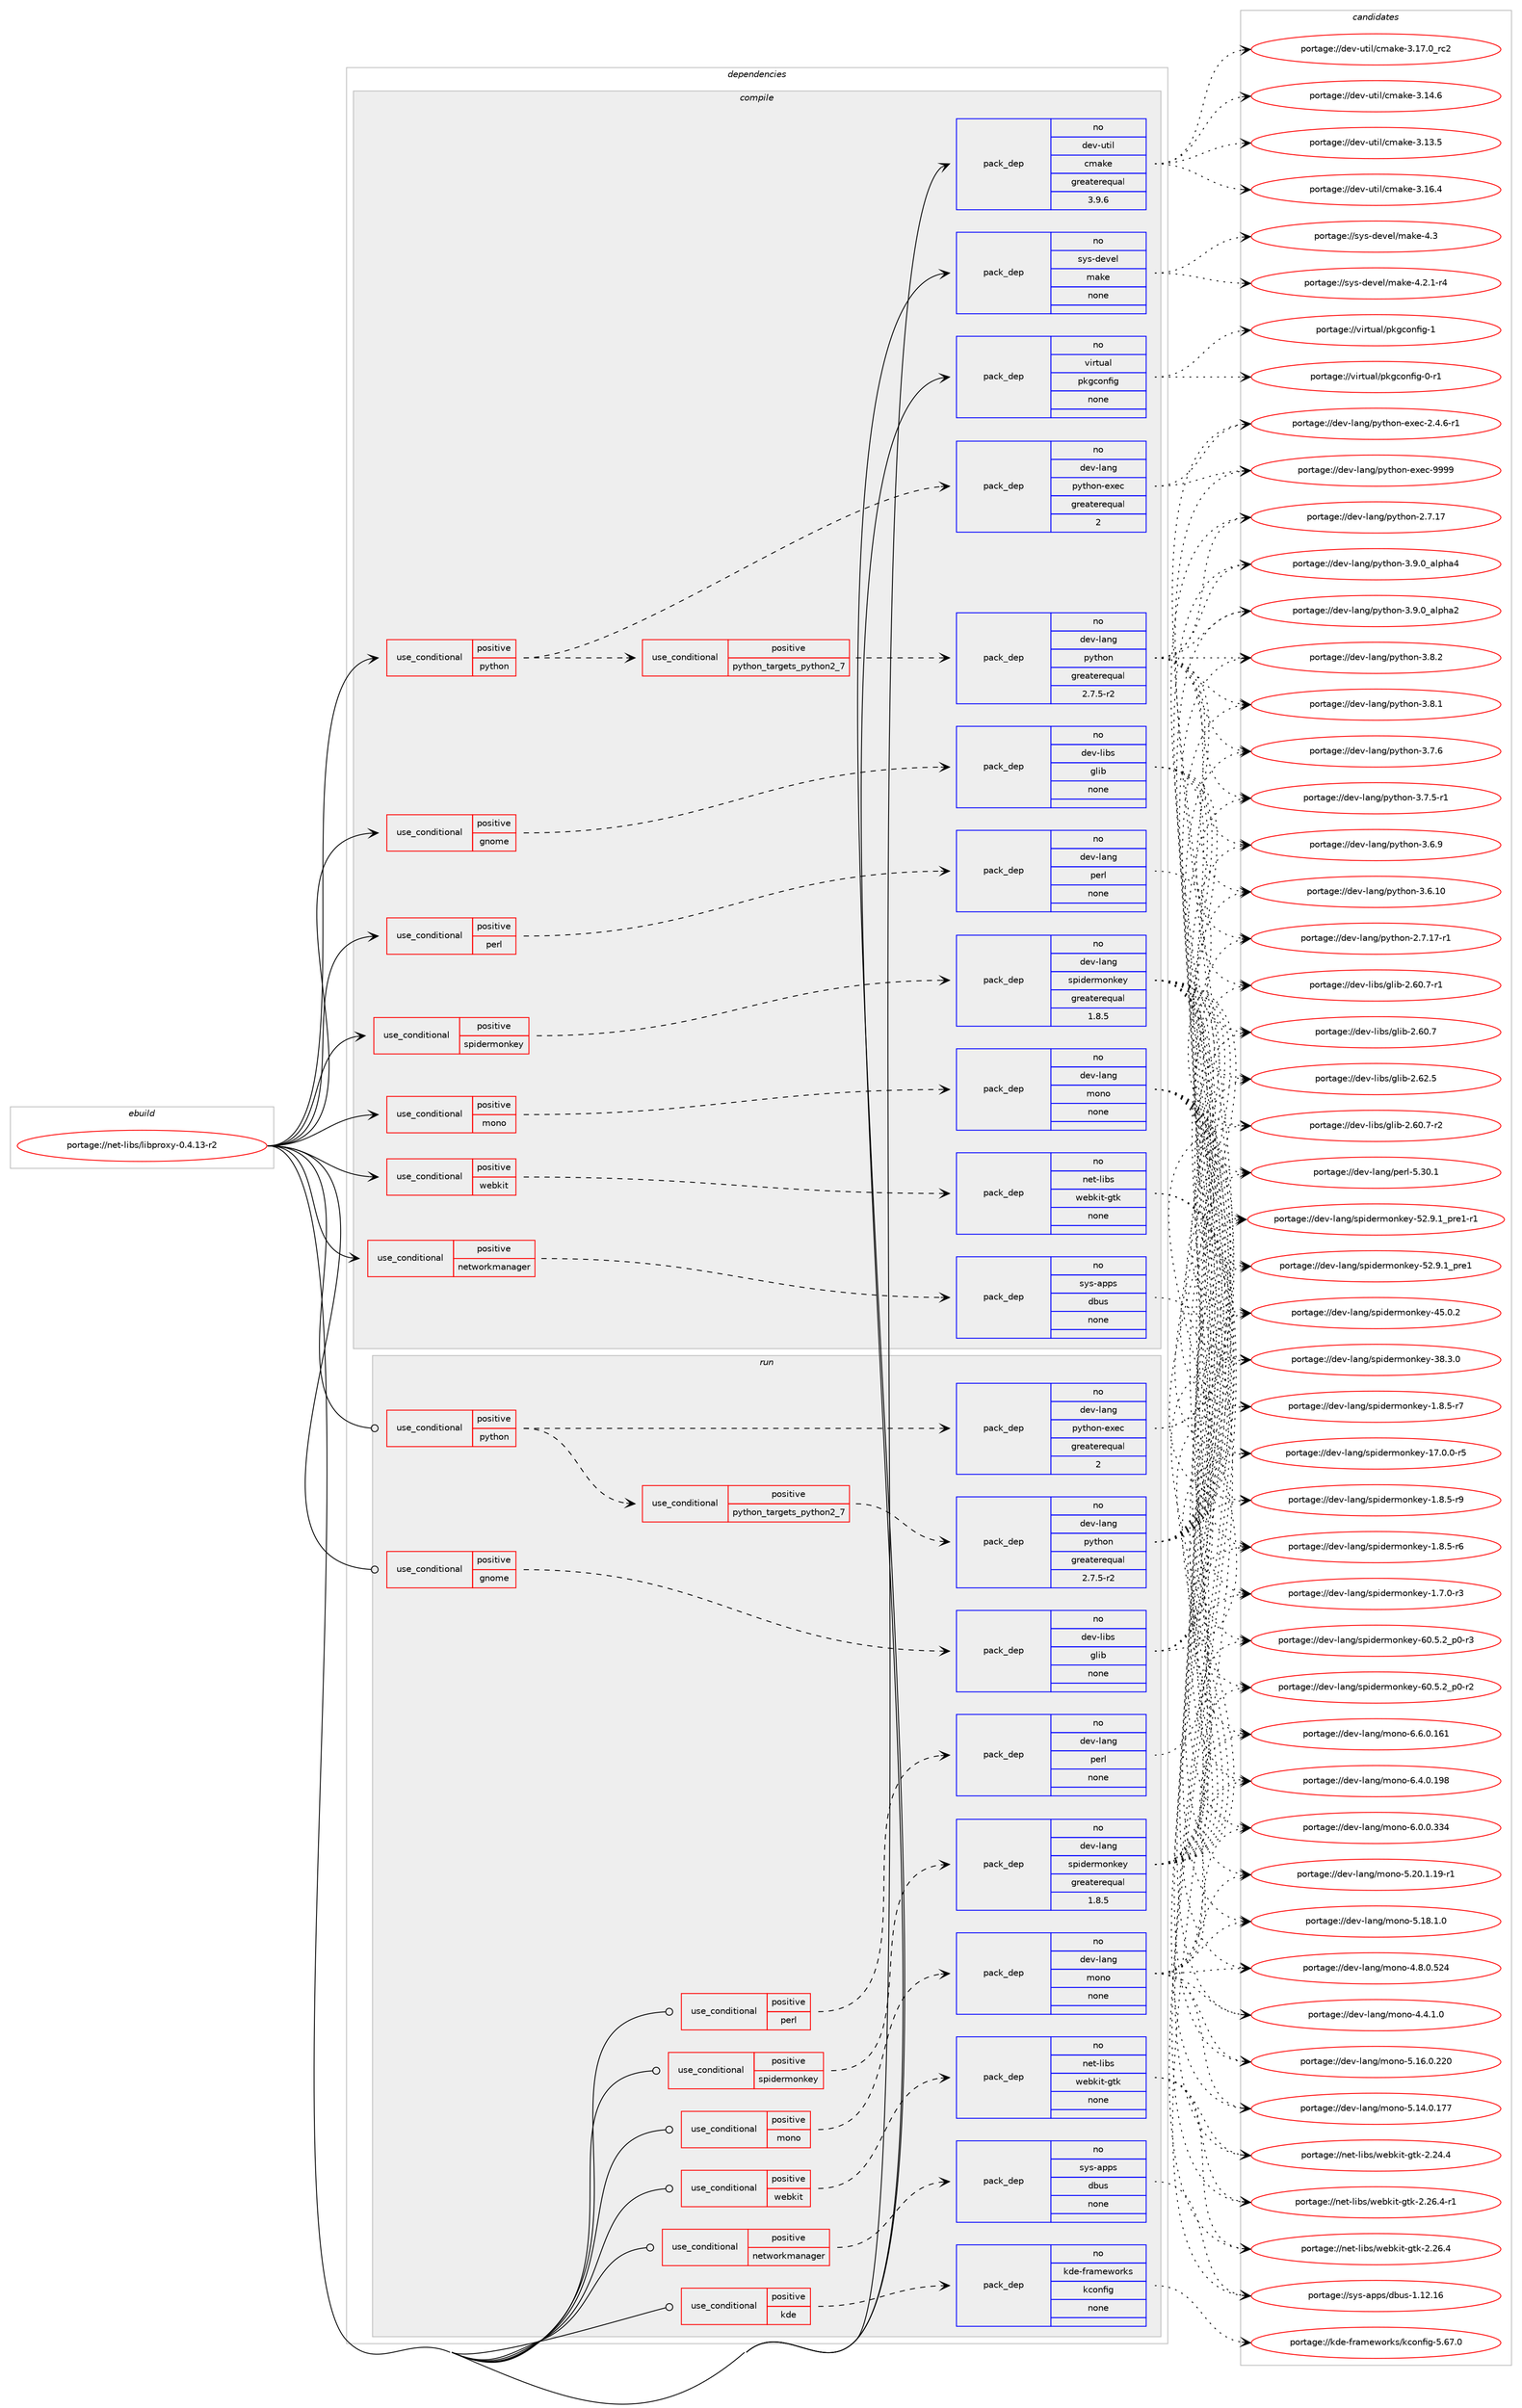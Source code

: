 digraph prolog {

# *************
# Graph options
# *************

newrank=true;
concentrate=true;
compound=true;
graph [rankdir=LR,fontname=Helvetica,fontsize=10,ranksep=1.5];#, ranksep=2.5, nodesep=0.2];
edge  [arrowhead=vee];
node  [fontname=Helvetica,fontsize=10];

# **********
# The ebuild
# **********

subgraph cluster_leftcol {
color=gray;
rank=same;
label=<<i>ebuild</i>>;
id [label="portage://net-libs/libproxy-0.4.13-r2", color=red, width=4, href="../net-libs/libproxy-0.4.13-r2.svg"];
}

# ****************
# The dependencies
# ****************

subgraph cluster_midcol {
color=gray;
label=<<i>dependencies</i>>;
subgraph cluster_compile {
fillcolor="#eeeeee";
style=filled;
label=<<i>compile</i>>;
subgraph cond16844 {
dependency79928 [label=<<TABLE BORDER="0" CELLBORDER="1" CELLSPACING="0" CELLPADDING="4"><TR><TD ROWSPAN="3" CELLPADDING="10">use_conditional</TD></TR><TR><TD>positive</TD></TR><TR><TD>gnome</TD></TR></TABLE>>, shape=none, color=red];
subgraph pack61565 {
dependency79929 [label=<<TABLE BORDER="0" CELLBORDER="1" CELLSPACING="0" CELLPADDING="4" WIDTH="220"><TR><TD ROWSPAN="6" CELLPADDING="30">pack_dep</TD></TR><TR><TD WIDTH="110">no</TD></TR><TR><TD>dev-libs</TD></TR><TR><TD>glib</TD></TR><TR><TD>none</TD></TR><TR><TD></TD></TR></TABLE>>, shape=none, color=blue];
}
dependency79928:e -> dependency79929:w [weight=20,style="dashed",arrowhead="vee"];
}
id:e -> dependency79928:w [weight=20,style="solid",arrowhead="vee"];
subgraph cond16845 {
dependency79930 [label=<<TABLE BORDER="0" CELLBORDER="1" CELLSPACING="0" CELLPADDING="4"><TR><TD ROWSPAN="3" CELLPADDING="10">use_conditional</TD></TR><TR><TD>positive</TD></TR><TR><TD>mono</TD></TR></TABLE>>, shape=none, color=red];
subgraph pack61566 {
dependency79931 [label=<<TABLE BORDER="0" CELLBORDER="1" CELLSPACING="0" CELLPADDING="4" WIDTH="220"><TR><TD ROWSPAN="6" CELLPADDING="30">pack_dep</TD></TR><TR><TD WIDTH="110">no</TD></TR><TR><TD>dev-lang</TD></TR><TR><TD>mono</TD></TR><TR><TD>none</TD></TR><TR><TD></TD></TR></TABLE>>, shape=none, color=blue];
}
dependency79930:e -> dependency79931:w [weight=20,style="dashed",arrowhead="vee"];
}
id:e -> dependency79930:w [weight=20,style="solid",arrowhead="vee"];
subgraph cond16846 {
dependency79932 [label=<<TABLE BORDER="0" CELLBORDER="1" CELLSPACING="0" CELLPADDING="4"><TR><TD ROWSPAN="3" CELLPADDING="10">use_conditional</TD></TR><TR><TD>positive</TD></TR><TR><TD>networkmanager</TD></TR></TABLE>>, shape=none, color=red];
subgraph pack61567 {
dependency79933 [label=<<TABLE BORDER="0" CELLBORDER="1" CELLSPACING="0" CELLPADDING="4" WIDTH="220"><TR><TD ROWSPAN="6" CELLPADDING="30">pack_dep</TD></TR><TR><TD WIDTH="110">no</TD></TR><TR><TD>sys-apps</TD></TR><TR><TD>dbus</TD></TR><TR><TD>none</TD></TR><TR><TD></TD></TR></TABLE>>, shape=none, color=blue];
}
dependency79932:e -> dependency79933:w [weight=20,style="dashed",arrowhead="vee"];
}
id:e -> dependency79932:w [weight=20,style="solid",arrowhead="vee"];
subgraph cond16847 {
dependency79934 [label=<<TABLE BORDER="0" CELLBORDER="1" CELLSPACING="0" CELLPADDING="4"><TR><TD ROWSPAN="3" CELLPADDING="10">use_conditional</TD></TR><TR><TD>positive</TD></TR><TR><TD>perl</TD></TR></TABLE>>, shape=none, color=red];
subgraph pack61568 {
dependency79935 [label=<<TABLE BORDER="0" CELLBORDER="1" CELLSPACING="0" CELLPADDING="4" WIDTH="220"><TR><TD ROWSPAN="6" CELLPADDING="30">pack_dep</TD></TR><TR><TD WIDTH="110">no</TD></TR><TR><TD>dev-lang</TD></TR><TR><TD>perl</TD></TR><TR><TD>none</TD></TR><TR><TD></TD></TR></TABLE>>, shape=none, color=blue];
}
dependency79934:e -> dependency79935:w [weight=20,style="dashed",arrowhead="vee"];
}
id:e -> dependency79934:w [weight=20,style="solid",arrowhead="vee"];
subgraph cond16848 {
dependency79936 [label=<<TABLE BORDER="0" CELLBORDER="1" CELLSPACING="0" CELLPADDING="4"><TR><TD ROWSPAN="3" CELLPADDING="10">use_conditional</TD></TR><TR><TD>positive</TD></TR><TR><TD>python</TD></TR></TABLE>>, shape=none, color=red];
subgraph cond16849 {
dependency79937 [label=<<TABLE BORDER="0" CELLBORDER="1" CELLSPACING="0" CELLPADDING="4"><TR><TD ROWSPAN="3" CELLPADDING="10">use_conditional</TD></TR><TR><TD>positive</TD></TR><TR><TD>python_targets_python2_7</TD></TR></TABLE>>, shape=none, color=red];
subgraph pack61569 {
dependency79938 [label=<<TABLE BORDER="0" CELLBORDER="1" CELLSPACING="0" CELLPADDING="4" WIDTH="220"><TR><TD ROWSPAN="6" CELLPADDING="30">pack_dep</TD></TR><TR><TD WIDTH="110">no</TD></TR><TR><TD>dev-lang</TD></TR><TR><TD>python</TD></TR><TR><TD>greaterequal</TD></TR><TR><TD>2.7.5-r2</TD></TR></TABLE>>, shape=none, color=blue];
}
dependency79937:e -> dependency79938:w [weight=20,style="dashed",arrowhead="vee"];
}
dependency79936:e -> dependency79937:w [weight=20,style="dashed",arrowhead="vee"];
subgraph pack61570 {
dependency79939 [label=<<TABLE BORDER="0" CELLBORDER="1" CELLSPACING="0" CELLPADDING="4" WIDTH="220"><TR><TD ROWSPAN="6" CELLPADDING="30">pack_dep</TD></TR><TR><TD WIDTH="110">no</TD></TR><TR><TD>dev-lang</TD></TR><TR><TD>python-exec</TD></TR><TR><TD>greaterequal</TD></TR><TR><TD>2</TD></TR></TABLE>>, shape=none, color=blue];
}
dependency79936:e -> dependency79939:w [weight=20,style="dashed",arrowhead="vee"];
}
id:e -> dependency79936:w [weight=20,style="solid",arrowhead="vee"];
subgraph cond16850 {
dependency79940 [label=<<TABLE BORDER="0" CELLBORDER="1" CELLSPACING="0" CELLPADDING="4"><TR><TD ROWSPAN="3" CELLPADDING="10">use_conditional</TD></TR><TR><TD>positive</TD></TR><TR><TD>spidermonkey</TD></TR></TABLE>>, shape=none, color=red];
subgraph pack61571 {
dependency79941 [label=<<TABLE BORDER="0" CELLBORDER="1" CELLSPACING="0" CELLPADDING="4" WIDTH="220"><TR><TD ROWSPAN="6" CELLPADDING="30">pack_dep</TD></TR><TR><TD WIDTH="110">no</TD></TR><TR><TD>dev-lang</TD></TR><TR><TD>spidermonkey</TD></TR><TR><TD>greaterequal</TD></TR><TR><TD>1.8.5</TD></TR></TABLE>>, shape=none, color=blue];
}
dependency79940:e -> dependency79941:w [weight=20,style="dashed",arrowhead="vee"];
}
id:e -> dependency79940:w [weight=20,style="solid",arrowhead="vee"];
subgraph cond16851 {
dependency79942 [label=<<TABLE BORDER="0" CELLBORDER="1" CELLSPACING="0" CELLPADDING="4"><TR><TD ROWSPAN="3" CELLPADDING="10">use_conditional</TD></TR><TR><TD>positive</TD></TR><TR><TD>webkit</TD></TR></TABLE>>, shape=none, color=red];
subgraph pack61572 {
dependency79943 [label=<<TABLE BORDER="0" CELLBORDER="1" CELLSPACING="0" CELLPADDING="4" WIDTH="220"><TR><TD ROWSPAN="6" CELLPADDING="30">pack_dep</TD></TR><TR><TD WIDTH="110">no</TD></TR><TR><TD>net-libs</TD></TR><TR><TD>webkit-gtk</TD></TR><TR><TD>none</TD></TR><TR><TD></TD></TR></TABLE>>, shape=none, color=blue];
}
dependency79942:e -> dependency79943:w [weight=20,style="dashed",arrowhead="vee"];
}
id:e -> dependency79942:w [weight=20,style="solid",arrowhead="vee"];
subgraph pack61573 {
dependency79944 [label=<<TABLE BORDER="0" CELLBORDER="1" CELLSPACING="0" CELLPADDING="4" WIDTH="220"><TR><TD ROWSPAN="6" CELLPADDING="30">pack_dep</TD></TR><TR><TD WIDTH="110">no</TD></TR><TR><TD>dev-util</TD></TR><TR><TD>cmake</TD></TR><TR><TD>greaterequal</TD></TR><TR><TD>3.9.6</TD></TR></TABLE>>, shape=none, color=blue];
}
id:e -> dependency79944:w [weight=20,style="solid",arrowhead="vee"];
subgraph pack61574 {
dependency79945 [label=<<TABLE BORDER="0" CELLBORDER="1" CELLSPACING="0" CELLPADDING="4" WIDTH="220"><TR><TD ROWSPAN="6" CELLPADDING="30">pack_dep</TD></TR><TR><TD WIDTH="110">no</TD></TR><TR><TD>sys-devel</TD></TR><TR><TD>make</TD></TR><TR><TD>none</TD></TR><TR><TD></TD></TR></TABLE>>, shape=none, color=blue];
}
id:e -> dependency79945:w [weight=20,style="solid",arrowhead="vee"];
subgraph pack61575 {
dependency79946 [label=<<TABLE BORDER="0" CELLBORDER="1" CELLSPACING="0" CELLPADDING="4" WIDTH="220"><TR><TD ROWSPAN="6" CELLPADDING="30">pack_dep</TD></TR><TR><TD WIDTH="110">no</TD></TR><TR><TD>virtual</TD></TR><TR><TD>pkgconfig</TD></TR><TR><TD>none</TD></TR><TR><TD></TD></TR></TABLE>>, shape=none, color=blue];
}
id:e -> dependency79946:w [weight=20,style="solid",arrowhead="vee"];
}
subgraph cluster_compileandrun {
fillcolor="#eeeeee";
style=filled;
label=<<i>compile and run</i>>;
}
subgraph cluster_run {
fillcolor="#eeeeee";
style=filled;
label=<<i>run</i>>;
subgraph cond16852 {
dependency79947 [label=<<TABLE BORDER="0" CELLBORDER="1" CELLSPACING="0" CELLPADDING="4"><TR><TD ROWSPAN="3" CELLPADDING="10">use_conditional</TD></TR><TR><TD>positive</TD></TR><TR><TD>gnome</TD></TR></TABLE>>, shape=none, color=red];
subgraph pack61576 {
dependency79948 [label=<<TABLE BORDER="0" CELLBORDER="1" CELLSPACING="0" CELLPADDING="4" WIDTH="220"><TR><TD ROWSPAN="6" CELLPADDING="30">pack_dep</TD></TR><TR><TD WIDTH="110">no</TD></TR><TR><TD>dev-libs</TD></TR><TR><TD>glib</TD></TR><TR><TD>none</TD></TR><TR><TD></TD></TR></TABLE>>, shape=none, color=blue];
}
dependency79947:e -> dependency79948:w [weight=20,style="dashed",arrowhead="vee"];
}
id:e -> dependency79947:w [weight=20,style="solid",arrowhead="odot"];
subgraph cond16853 {
dependency79949 [label=<<TABLE BORDER="0" CELLBORDER="1" CELLSPACING="0" CELLPADDING="4"><TR><TD ROWSPAN="3" CELLPADDING="10">use_conditional</TD></TR><TR><TD>positive</TD></TR><TR><TD>kde</TD></TR></TABLE>>, shape=none, color=red];
subgraph pack61577 {
dependency79950 [label=<<TABLE BORDER="0" CELLBORDER="1" CELLSPACING="0" CELLPADDING="4" WIDTH="220"><TR><TD ROWSPAN="6" CELLPADDING="30">pack_dep</TD></TR><TR><TD WIDTH="110">no</TD></TR><TR><TD>kde-frameworks</TD></TR><TR><TD>kconfig</TD></TR><TR><TD>none</TD></TR><TR><TD></TD></TR></TABLE>>, shape=none, color=blue];
}
dependency79949:e -> dependency79950:w [weight=20,style="dashed",arrowhead="vee"];
}
id:e -> dependency79949:w [weight=20,style="solid",arrowhead="odot"];
subgraph cond16854 {
dependency79951 [label=<<TABLE BORDER="0" CELLBORDER="1" CELLSPACING="0" CELLPADDING="4"><TR><TD ROWSPAN="3" CELLPADDING="10">use_conditional</TD></TR><TR><TD>positive</TD></TR><TR><TD>mono</TD></TR></TABLE>>, shape=none, color=red];
subgraph pack61578 {
dependency79952 [label=<<TABLE BORDER="0" CELLBORDER="1" CELLSPACING="0" CELLPADDING="4" WIDTH="220"><TR><TD ROWSPAN="6" CELLPADDING="30">pack_dep</TD></TR><TR><TD WIDTH="110">no</TD></TR><TR><TD>dev-lang</TD></TR><TR><TD>mono</TD></TR><TR><TD>none</TD></TR><TR><TD></TD></TR></TABLE>>, shape=none, color=blue];
}
dependency79951:e -> dependency79952:w [weight=20,style="dashed",arrowhead="vee"];
}
id:e -> dependency79951:w [weight=20,style="solid",arrowhead="odot"];
subgraph cond16855 {
dependency79953 [label=<<TABLE BORDER="0" CELLBORDER="1" CELLSPACING="0" CELLPADDING="4"><TR><TD ROWSPAN="3" CELLPADDING="10">use_conditional</TD></TR><TR><TD>positive</TD></TR><TR><TD>networkmanager</TD></TR></TABLE>>, shape=none, color=red];
subgraph pack61579 {
dependency79954 [label=<<TABLE BORDER="0" CELLBORDER="1" CELLSPACING="0" CELLPADDING="4" WIDTH="220"><TR><TD ROWSPAN="6" CELLPADDING="30">pack_dep</TD></TR><TR><TD WIDTH="110">no</TD></TR><TR><TD>sys-apps</TD></TR><TR><TD>dbus</TD></TR><TR><TD>none</TD></TR><TR><TD></TD></TR></TABLE>>, shape=none, color=blue];
}
dependency79953:e -> dependency79954:w [weight=20,style="dashed",arrowhead="vee"];
}
id:e -> dependency79953:w [weight=20,style="solid",arrowhead="odot"];
subgraph cond16856 {
dependency79955 [label=<<TABLE BORDER="0" CELLBORDER="1" CELLSPACING="0" CELLPADDING="4"><TR><TD ROWSPAN="3" CELLPADDING="10">use_conditional</TD></TR><TR><TD>positive</TD></TR><TR><TD>perl</TD></TR></TABLE>>, shape=none, color=red];
subgraph pack61580 {
dependency79956 [label=<<TABLE BORDER="0" CELLBORDER="1" CELLSPACING="0" CELLPADDING="4" WIDTH="220"><TR><TD ROWSPAN="6" CELLPADDING="30">pack_dep</TD></TR><TR><TD WIDTH="110">no</TD></TR><TR><TD>dev-lang</TD></TR><TR><TD>perl</TD></TR><TR><TD>none</TD></TR><TR><TD></TD></TR></TABLE>>, shape=none, color=blue];
}
dependency79955:e -> dependency79956:w [weight=20,style="dashed",arrowhead="vee"];
}
id:e -> dependency79955:w [weight=20,style="solid",arrowhead="odot"];
subgraph cond16857 {
dependency79957 [label=<<TABLE BORDER="0" CELLBORDER="1" CELLSPACING="0" CELLPADDING="4"><TR><TD ROWSPAN="3" CELLPADDING="10">use_conditional</TD></TR><TR><TD>positive</TD></TR><TR><TD>python</TD></TR></TABLE>>, shape=none, color=red];
subgraph cond16858 {
dependency79958 [label=<<TABLE BORDER="0" CELLBORDER="1" CELLSPACING="0" CELLPADDING="4"><TR><TD ROWSPAN="3" CELLPADDING="10">use_conditional</TD></TR><TR><TD>positive</TD></TR><TR><TD>python_targets_python2_7</TD></TR></TABLE>>, shape=none, color=red];
subgraph pack61581 {
dependency79959 [label=<<TABLE BORDER="0" CELLBORDER="1" CELLSPACING="0" CELLPADDING="4" WIDTH="220"><TR><TD ROWSPAN="6" CELLPADDING="30">pack_dep</TD></TR><TR><TD WIDTH="110">no</TD></TR><TR><TD>dev-lang</TD></TR><TR><TD>python</TD></TR><TR><TD>greaterequal</TD></TR><TR><TD>2.7.5-r2</TD></TR></TABLE>>, shape=none, color=blue];
}
dependency79958:e -> dependency79959:w [weight=20,style="dashed",arrowhead="vee"];
}
dependency79957:e -> dependency79958:w [weight=20,style="dashed",arrowhead="vee"];
subgraph pack61582 {
dependency79960 [label=<<TABLE BORDER="0" CELLBORDER="1" CELLSPACING="0" CELLPADDING="4" WIDTH="220"><TR><TD ROWSPAN="6" CELLPADDING="30">pack_dep</TD></TR><TR><TD WIDTH="110">no</TD></TR><TR><TD>dev-lang</TD></TR><TR><TD>python-exec</TD></TR><TR><TD>greaterequal</TD></TR><TR><TD>2</TD></TR></TABLE>>, shape=none, color=blue];
}
dependency79957:e -> dependency79960:w [weight=20,style="dashed",arrowhead="vee"];
}
id:e -> dependency79957:w [weight=20,style="solid",arrowhead="odot"];
subgraph cond16859 {
dependency79961 [label=<<TABLE BORDER="0" CELLBORDER="1" CELLSPACING="0" CELLPADDING="4"><TR><TD ROWSPAN="3" CELLPADDING="10">use_conditional</TD></TR><TR><TD>positive</TD></TR><TR><TD>spidermonkey</TD></TR></TABLE>>, shape=none, color=red];
subgraph pack61583 {
dependency79962 [label=<<TABLE BORDER="0" CELLBORDER="1" CELLSPACING="0" CELLPADDING="4" WIDTH="220"><TR><TD ROWSPAN="6" CELLPADDING="30">pack_dep</TD></TR><TR><TD WIDTH="110">no</TD></TR><TR><TD>dev-lang</TD></TR><TR><TD>spidermonkey</TD></TR><TR><TD>greaterequal</TD></TR><TR><TD>1.8.5</TD></TR></TABLE>>, shape=none, color=blue];
}
dependency79961:e -> dependency79962:w [weight=20,style="dashed",arrowhead="vee"];
}
id:e -> dependency79961:w [weight=20,style="solid",arrowhead="odot"];
subgraph cond16860 {
dependency79963 [label=<<TABLE BORDER="0" CELLBORDER="1" CELLSPACING="0" CELLPADDING="4"><TR><TD ROWSPAN="3" CELLPADDING="10">use_conditional</TD></TR><TR><TD>positive</TD></TR><TR><TD>webkit</TD></TR></TABLE>>, shape=none, color=red];
subgraph pack61584 {
dependency79964 [label=<<TABLE BORDER="0" CELLBORDER="1" CELLSPACING="0" CELLPADDING="4" WIDTH="220"><TR><TD ROWSPAN="6" CELLPADDING="30">pack_dep</TD></TR><TR><TD WIDTH="110">no</TD></TR><TR><TD>net-libs</TD></TR><TR><TD>webkit-gtk</TD></TR><TR><TD>none</TD></TR><TR><TD></TD></TR></TABLE>>, shape=none, color=blue];
}
dependency79963:e -> dependency79964:w [weight=20,style="dashed",arrowhead="vee"];
}
id:e -> dependency79963:w [weight=20,style="solid",arrowhead="odot"];
}
}

# **************
# The candidates
# **************

subgraph cluster_choices {
rank=same;
color=gray;
label=<<i>candidates</i>>;

subgraph choice61565 {
color=black;
nodesep=1;
choice1001011184510810598115471031081059845504654504653 [label="portage://dev-libs/glib-2.62.5", color=red, width=4,href="../dev-libs/glib-2.62.5.svg"];
choice10010111845108105981154710310810598455046544846554511450 [label="portage://dev-libs/glib-2.60.7-r2", color=red, width=4,href="../dev-libs/glib-2.60.7-r2.svg"];
choice10010111845108105981154710310810598455046544846554511449 [label="portage://dev-libs/glib-2.60.7-r1", color=red, width=4,href="../dev-libs/glib-2.60.7-r1.svg"];
choice1001011184510810598115471031081059845504654484655 [label="portage://dev-libs/glib-2.60.7", color=red, width=4,href="../dev-libs/glib-2.60.7.svg"];
dependency79929:e -> choice1001011184510810598115471031081059845504654504653:w [style=dotted,weight="100"];
dependency79929:e -> choice10010111845108105981154710310810598455046544846554511450:w [style=dotted,weight="100"];
dependency79929:e -> choice10010111845108105981154710310810598455046544846554511449:w [style=dotted,weight="100"];
dependency79929:e -> choice1001011184510810598115471031081059845504654484655:w [style=dotted,weight="100"];
}
subgraph choice61566 {
color=black;
nodesep=1;
choice10010111845108971101034710911111011145544654464846495449 [label="portage://dev-lang/mono-6.6.0.161", color=red, width=4,href="../dev-lang/mono-6.6.0.161.svg"];
choice10010111845108971101034710911111011145544652464846495756 [label="portage://dev-lang/mono-6.4.0.198", color=red, width=4,href="../dev-lang/mono-6.4.0.198.svg"];
choice10010111845108971101034710911111011145544648464846515152 [label="portage://dev-lang/mono-6.0.0.334", color=red, width=4,href="../dev-lang/mono-6.0.0.334.svg"];
choice100101118451089711010347109111110111455346504846494649574511449 [label="portage://dev-lang/mono-5.20.1.19-r1", color=red, width=4,href="../dev-lang/mono-5.20.1.19-r1.svg"];
choice100101118451089711010347109111110111455346495646494648 [label="portage://dev-lang/mono-5.18.1.0", color=red, width=4,href="../dev-lang/mono-5.18.1.0.svg"];
choice1001011184510897110103471091111101114553464954464846505048 [label="portage://dev-lang/mono-5.16.0.220", color=red, width=4,href="../dev-lang/mono-5.16.0.220.svg"];
choice1001011184510897110103471091111101114553464952464846495555 [label="portage://dev-lang/mono-5.14.0.177", color=red, width=4,href="../dev-lang/mono-5.14.0.177.svg"];
choice10010111845108971101034710911111011145524656464846535052 [label="portage://dev-lang/mono-4.8.0.524", color=red, width=4,href="../dev-lang/mono-4.8.0.524.svg"];
choice1001011184510897110103471091111101114552465246494648 [label="portage://dev-lang/mono-4.4.1.0", color=red, width=4,href="../dev-lang/mono-4.4.1.0.svg"];
dependency79931:e -> choice10010111845108971101034710911111011145544654464846495449:w [style=dotted,weight="100"];
dependency79931:e -> choice10010111845108971101034710911111011145544652464846495756:w [style=dotted,weight="100"];
dependency79931:e -> choice10010111845108971101034710911111011145544648464846515152:w [style=dotted,weight="100"];
dependency79931:e -> choice100101118451089711010347109111110111455346504846494649574511449:w [style=dotted,weight="100"];
dependency79931:e -> choice100101118451089711010347109111110111455346495646494648:w [style=dotted,weight="100"];
dependency79931:e -> choice1001011184510897110103471091111101114553464954464846505048:w [style=dotted,weight="100"];
dependency79931:e -> choice1001011184510897110103471091111101114553464952464846495555:w [style=dotted,weight="100"];
dependency79931:e -> choice10010111845108971101034710911111011145524656464846535052:w [style=dotted,weight="100"];
dependency79931:e -> choice1001011184510897110103471091111101114552465246494648:w [style=dotted,weight="100"];
}
subgraph choice61567 {
color=black;
nodesep=1;
choice115121115459711211211547100981171154549464950464954 [label="portage://sys-apps/dbus-1.12.16", color=red, width=4,href="../sys-apps/dbus-1.12.16.svg"];
dependency79933:e -> choice115121115459711211211547100981171154549464950464954:w [style=dotted,weight="100"];
}
subgraph choice61568 {
color=black;
nodesep=1;
choice10010111845108971101034711210111410845534651484649 [label="portage://dev-lang/perl-5.30.1", color=red, width=4,href="../dev-lang/perl-5.30.1.svg"];
dependency79935:e -> choice10010111845108971101034711210111410845534651484649:w [style=dotted,weight="100"];
}
subgraph choice61569 {
color=black;
nodesep=1;
choice10010111845108971101034711212111610411111045514657464895971081121049752 [label="portage://dev-lang/python-3.9.0_alpha4", color=red, width=4,href="../dev-lang/python-3.9.0_alpha4.svg"];
choice10010111845108971101034711212111610411111045514657464895971081121049750 [label="portage://dev-lang/python-3.9.0_alpha2", color=red, width=4,href="../dev-lang/python-3.9.0_alpha2.svg"];
choice100101118451089711010347112121116104111110455146564650 [label="portage://dev-lang/python-3.8.2", color=red, width=4,href="../dev-lang/python-3.8.2.svg"];
choice100101118451089711010347112121116104111110455146564649 [label="portage://dev-lang/python-3.8.1", color=red, width=4,href="../dev-lang/python-3.8.1.svg"];
choice100101118451089711010347112121116104111110455146554654 [label="portage://dev-lang/python-3.7.6", color=red, width=4,href="../dev-lang/python-3.7.6.svg"];
choice1001011184510897110103471121211161041111104551465546534511449 [label="portage://dev-lang/python-3.7.5-r1", color=red, width=4,href="../dev-lang/python-3.7.5-r1.svg"];
choice100101118451089711010347112121116104111110455146544657 [label="portage://dev-lang/python-3.6.9", color=red, width=4,href="../dev-lang/python-3.6.9.svg"];
choice10010111845108971101034711212111610411111045514654464948 [label="portage://dev-lang/python-3.6.10", color=red, width=4,href="../dev-lang/python-3.6.10.svg"];
choice100101118451089711010347112121116104111110455046554649554511449 [label="portage://dev-lang/python-2.7.17-r1", color=red, width=4,href="../dev-lang/python-2.7.17-r1.svg"];
choice10010111845108971101034711212111610411111045504655464955 [label="portage://dev-lang/python-2.7.17", color=red, width=4,href="../dev-lang/python-2.7.17.svg"];
dependency79938:e -> choice10010111845108971101034711212111610411111045514657464895971081121049752:w [style=dotted,weight="100"];
dependency79938:e -> choice10010111845108971101034711212111610411111045514657464895971081121049750:w [style=dotted,weight="100"];
dependency79938:e -> choice100101118451089711010347112121116104111110455146564650:w [style=dotted,weight="100"];
dependency79938:e -> choice100101118451089711010347112121116104111110455146564649:w [style=dotted,weight="100"];
dependency79938:e -> choice100101118451089711010347112121116104111110455146554654:w [style=dotted,weight="100"];
dependency79938:e -> choice1001011184510897110103471121211161041111104551465546534511449:w [style=dotted,weight="100"];
dependency79938:e -> choice100101118451089711010347112121116104111110455146544657:w [style=dotted,weight="100"];
dependency79938:e -> choice10010111845108971101034711212111610411111045514654464948:w [style=dotted,weight="100"];
dependency79938:e -> choice100101118451089711010347112121116104111110455046554649554511449:w [style=dotted,weight="100"];
dependency79938:e -> choice10010111845108971101034711212111610411111045504655464955:w [style=dotted,weight="100"];
}
subgraph choice61570 {
color=black;
nodesep=1;
choice10010111845108971101034711212111610411111045101120101994557575757 [label="portage://dev-lang/python-exec-9999", color=red, width=4,href="../dev-lang/python-exec-9999.svg"];
choice10010111845108971101034711212111610411111045101120101994550465246544511449 [label="portage://dev-lang/python-exec-2.4.6-r1", color=red, width=4,href="../dev-lang/python-exec-2.4.6-r1.svg"];
dependency79939:e -> choice10010111845108971101034711212111610411111045101120101994557575757:w [style=dotted,weight="100"];
dependency79939:e -> choice10010111845108971101034711212111610411111045101120101994550465246544511449:w [style=dotted,weight="100"];
}
subgraph choice61571 {
color=black;
nodesep=1;
choice1001011184510897110103471151121051001011141091111101071011214554484653465095112484511451 [label="portage://dev-lang/spidermonkey-60.5.2_p0-r3", color=red, width=4,href="../dev-lang/spidermonkey-60.5.2_p0-r3.svg"];
choice1001011184510897110103471151121051001011141091111101071011214554484653465095112484511450 [label="portage://dev-lang/spidermonkey-60.5.2_p0-r2", color=red, width=4,href="../dev-lang/spidermonkey-60.5.2_p0-r2.svg"];
choice1001011184510897110103471151121051001011141091111101071011214553504657464995112114101494511449 [label="portage://dev-lang/spidermonkey-52.9.1_pre1-r1", color=red, width=4,href="../dev-lang/spidermonkey-52.9.1_pre1-r1.svg"];
choice100101118451089711010347115112105100101114109111110107101121455350465746499511211410149 [label="portage://dev-lang/spidermonkey-52.9.1_pre1", color=red, width=4,href="../dev-lang/spidermonkey-52.9.1_pre1.svg"];
choice10010111845108971101034711511210510010111410911111010710112145525346484650 [label="portage://dev-lang/spidermonkey-45.0.2", color=red, width=4,href="../dev-lang/spidermonkey-45.0.2.svg"];
choice10010111845108971101034711511210510010111410911111010710112145515646514648 [label="portage://dev-lang/spidermonkey-38.3.0", color=red, width=4,href="../dev-lang/spidermonkey-38.3.0.svg"];
choice100101118451089711010347115112105100101114109111110107101121454955464846484511453 [label="portage://dev-lang/spidermonkey-17.0.0-r5", color=red, width=4,href="../dev-lang/spidermonkey-17.0.0-r5.svg"];
choice1001011184510897110103471151121051001011141091111101071011214549465646534511457 [label="portage://dev-lang/spidermonkey-1.8.5-r9", color=red, width=4,href="../dev-lang/spidermonkey-1.8.5-r9.svg"];
choice1001011184510897110103471151121051001011141091111101071011214549465646534511455 [label="portage://dev-lang/spidermonkey-1.8.5-r7", color=red, width=4,href="../dev-lang/spidermonkey-1.8.5-r7.svg"];
choice1001011184510897110103471151121051001011141091111101071011214549465646534511454 [label="portage://dev-lang/spidermonkey-1.8.5-r6", color=red, width=4,href="../dev-lang/spidermonkey-1.8.5-r6.svg"];
choice1001011184510897110103471151121051001011141091111101071011214549465546484511451 [label="portage://dev-lang/spidermonkey-1.7.0-r3", color=red, width=4,href="../dev-lang/spidermonkey-1.7.0-r3.svg"];
dependency79941:e -> choice1001011184510897110103471151121051001011141091111101071011214554484653465095112484511451:w [style=dotted,weight="100"];
dependency79941:e -> choice1001011184510897110103471151121051001011141091111101071011214554484653465095112484511450:w [style=dotted,weight="100"];
dependency79941:e -> choice1001011184510897110103471151121051001011141091111101071011214553504657464995112114101494511449:w [style=dotted,weight="100"];
dependency79941:e -> choice100101118451089711010347115112105100101114109111110107101121455350465746499511211410149:w [style=dotted,weight="100"];
dependency79941:e -> choice10010111845108971101034711511210510010111410911111010710112145525346484650:w [style=dotted,weight="100"];
dependency79941:e -> choice10010111845108971101034711511210510010111410911111010710112145515646514648:w [style=dotted,weight="100"];
dependency79941:e -> choice100101118451089711010347115112105100101114109111110107101121454955464846484511453:w [style=dotted,weight="100"];
dependency79941:e -> choice1001011184510897110103471151121051001011141091111101071011214549465646534511457:w [style=dotted,weight="100"];
dependency79941:e -> choice1001011184510897110103471151121051001011141091111101071011214549465646534511455:w [style=dotted,weight="100"];
dependency79941:e -> choice1001011184510897110103471151121051001011141091111101071011214549465646534511454:w [style=dotted,weight="100"];
dependency79941:e -> choice1001011184510897110103471151121051001011141091111101071011214549465546484511451:w [style=dotted,weight="100"];
}
subgraph choice61572 {
color=black;
nodesep=1;
choice1101011164510810598115471191019810710511645103116107455046505446524511449 [label="portage://net-libs/webkit-gtk-2.26.4-r1", color=red, width=4,href="../net-libs/webkit-gtk-2.26.4-r1.svg"];
choice110101116451081059811547119101981071051164510311610745504650544652 [label="portage://net-libs/webkit-gtk-2.26.4", color=red, width=4,href="../net-libs/webkit-gtk-2.26.4.svg"];
choice110101116451081059811547119101981071051164510311610745504650524652 [label="portage://net-libs/webkit-gtk-2.24.4", color=red, width=4,href="../net-libs/webkit-gtk-2.24.4.svg"];
dependency79943:e -> choice1101011164510810598115471191019810710511645103116107455046505446524511449:w [style=dotted,weight="100"];
dependency79943:e -> choice110101116451081059811547119101981071051164510311610745504650544652:w [style=dotted,weight="100"];
dependency79943:e -> choice110101116451081059811547119101981071051164510311610745504650524652:w [style=dotted,weight="100"];
}
subgraph choice61573 {
color=black;
nodesep=1;
choice1001011184511711610510847991099710710145514649554648951149950 [label="portage://dev-util/cmake-3.17.0_rc2", color=red, width=4,href="../dev-util/cmake-3.17.0_rc2.svg"];
choice1001011184511711610510847991099710710145514649544652 [label="portage://dev-util/cmake-3.16.4", color=red, width=4,href="../dev-util/cmake-3.16.4.svg"];
choice1001011184511711610510847991099710710145514649524654 [label="portage://dev-util/cmake-3.14.6", color=red, width=4,href="../dev-util/cmake-3.14.6.svg"];
choice1001011184511711610510847991099710710145514649514653 [label="portage://dev-util/cmake-3.13.5", color=red, width=4,href="../dev-util/cmake-3.13.5.svg"];
dependency79944:e -> choice1001011184511711610510847991099710710145514649554648951149950:w [style=dotted,weight="100"];
dependency79944:e -> choice1001011184511711610510847991099710710145514649544652:w [style=dotted,weight="100"];
dependency79944:e -> choice1001011184511711610510847991099710710145514649524654:w [style=dotted,weight="100"];
dependency79944:e -> choice1001011184511711610510847991099710710145514649514653:w [style=dotted,weight="100"];
}
subgraph choice61574 {
color=black;
nodesep=1;
choice11512111545100101118101108471099710710145524651 [label="portage://sys-devel/make-4.3", color=red, width=4,href="../sys-devel/make-4.3.svg"];
choice1151211154510010111810110847109971071014552465046494511452 [label="portage://sys-devel/make-4.2.1-r4", color=red, width=4,href="../sys-devel/make-4.2.1-r4.svg"];
dependency79945:e -> choice11512111545100101118101108471099710710145524651:w [style=dotted,weight="100"];
dependency79945:e -> choice1151211154510010111810110847109971071014552465046494511452:w [style=dotted,weight="100"];
}
subgraph choice61575 {
color=black;
nodesep=1;
choice1181051141161179710847112107103991111101021051034549 [label="portage://virtual/pkgconfig-1", color=red, width=4,href="../virtual/pkgconfig-1.svg"];
choice11810511411611797108471121071039911111010210510345484511449 [label="portage://virtual/pkgconfig-0-r1", color=red, width=4,href="../virtual/pkgconfig-0-r1.svg"];
dependency79946:e -> choice1181051141161179710847112107103991111101021051034549:w [style=dotted,weight="100"];
dependency79946:e -> choice11810511411611797108471121071039911111010210510345484511449:w [style=dotted,weight="100"];
}
subgraph choice61576 {
color=black;
nodesep=1;
choice1001011184510810598115471031081059845504654504653 [label="portage://dev-libs/glib-2.62.5", color=red, width=4,href="../dev-libs/glib-2.62.5.svg"];
choice10010111845108105981154710310810598455046544846554511450 [label="portage://dev-libs/glib-2.60.7-r2", color=red, width=4,href="../dev-libs/glib-2.60.7-r2.svg"];
choice10010111845108105981154710310810598455046544846554511449 [label="portage://dev-libs/glib-2.60.7-r1", color=red, width=4,href="../dev-libs/glib-2.60.7-r1.svg"];
choice1001011184510810598115471031081059845504654484655 [label="portage://dev-libs/glib-2.60.7", color=red, width=4,href="../dev-libs/glib-2.60.7.svg"];
dependency79948:e -> choice1001011184510810598115471031081059845504654504653:w [style=dotted,weight="100"];
dependency79948:e -> choice10010111845108105981154710310810598455046544846554511450:w [style=dotted,weight="100"];
dependency79948:e -> choice10010111845108105981154710310810598455046544846554511449:w [style=dotted,weight="100"];
dependency79948:e -> choice1001011184510810598115471031081059845504654484655:w [style=dotted,weight="100"];
}
subgraph choice61577 {
color=black;
nodesep=1;
choice1071001014510211497109101119111114107115471079911111010210510345534654554648 [label="portage://kde-frameworks/kconfig-5.67.0", color=red, width=4,href="../kde-frameworks/kconfig-5.67.0.svg"];
dependency79950:e -> choice1071001014510211497109101119111114107115471079911111010210510345534654554648:w [style=dotted,weight="100"];
}
subgraph choice61578 {
color=black;
nodesep=1;
choice10010111845108971101034710911111011145544654464846495449 [label="portage://dev-lang/mono-6.6.0.161", color=red, width=4,href="../dev-lang/mono-6.6.0.161.svg"];
choice10010111845108971101034710911111011145544652464846495756 [label="portage://dev-lang/mono-6.4.0.198", color=red, width=4,href="../dev-lang/mono-6.4.0.198.svg"];
choice10010111845108971101034710911111011145544648464846515152 [label="portage://dev-lang/mono-6.0.0.334", color=red, width=4,href="../dev-lang/mono-6.0.0.334.svg"];
choice100101118451089711010347109111110111455346504846494649574511449 [label="portage://dev-lang/mono-5.20.1.19-r1", color=red, width=4,href="../dev-lang/mono-5.20.1.19-r1.svg"];
choice100101118451089711010347109111110111455346495646494648 [label="portage://dev-lang/mono-5.18.1.0", color=red, width=4,href="../dev-lang/mono-5.18.1.0.svg"];
choice1001011184510897110103471091111101114553464954464846505048 [label="portage://dev-lang/mono-5.16.0.220", color=red, width=4,href="../dev-lang/mono-5.16.0.220.svg"];
choice1001011184510897110103471091111101114553464952464846495555 [label="portage://dev-lang/mono-5.14.0.177", color=red, width=4,href="../dev-lang/mono-5.14.0.177.svg"];
choice10010111845108971101034710911111011145524656464846535052 [label="portage://dev-lang/mono-4.8.0.524", color=red, width=4,href="../dev-lang/mono-4.8.0.524.svg"];
choice1001011184510897110103471091111101114552465246494648 [label="portage://dev-lang/mono-4.4.1.0", color=red, width=4,href="../dev-lang/mono-4.4.1.0.svg"];
dependency79952:e -> choice10010111845108971101034710911111011145544654464846495449:w [style=dotted,weight="100"];
dependency79952:e -> choice10010111845108971101034710911111011145544652464846495756:w [style=dotted,weight="100"];
dependency79952:e -> choice10010111845108971101034710911111011145544648464846515152:w [style=dotted,weight="100"];
dependency79952:e -> choice100101118451089711010347109111110111455346504846494649574511449:w [style=dotted,weight="100"];
dependency79952:e -> choice100101118451089711010347109111110111455346495646494648:w [style=dotted,weight="100"];
dependency79952:e -> choice1001011184510897110103471091111101114553464954464846505048:w [style=dotted,weight="100"];
dependency79952:e -> choice1001011184510897110103471091111101114553464952464846495555:w [style=dotted,weight="100"];
dependency79952:e -> choice10010111845108971101034710911111011145524656464846535052:w [style=dotted,weight="100"];
dependency79952:e -> choice1001011184510897110103471091111101114552465246494648:w [style=dotted,weight="100"];
}
subgraph choice61579 {
color=black;
nodesep=1;
choice115121115459711211211547100981171154549464950464954 [label="portage://sys-apps/dbus-1.12.16", color=red, width=4,href="../sys-apps/dbus-1.12.16.svg"];
dependency79954:e -> choice115121115459711211211547100981171154549464950464954:w [style=dotted,weight="100"];
}
subgraph choice61580 {
color=black;
nodesep=1;
choice10010111845108971101034711210111410845534651484649 [label="portage://dev-lang/perl-5.30.1", color=red, width=4,href="../dev-lang/perl-5.30.1.svg"];
dependency79956:e -> choice10010111845108971101034711210111410845534651484649:w [style=dotted,weight="100"];
}
subgraph choice61581 {
color=black;
nodesep=1;
choice10010111845108971101034711212111610411111045514657464895971081121049752 [label="portage://dev-lang/python-3.9.0_alpha4", color=red, width=4,href="../dev-lang/python-3.9.0_alpha4.svg"];
choice10010111845108971101034711212111610411111045514657464895971081121049750 [label="portage://dev-lang/python-3.9.0_alpha2", color=red, width=4,href="../dev-lang/python-3.9.0_alpha2.svg"];
choice100101118451089711010347112121116104111110455146564650 [label="portage://dev-lang/python-3.8.2", color=red, width=4,href="../dev-lang/python-3.8.2.svg"];
choice100101118451089711010347112121116104111110455146564649 [label="portage://dev-lang/python-3.8.1", color=red, width=4,href="../dev-lang/python-3.8.1.svg"];
choice100101118451089711010347112121116104111110455146554654 [label="portage://dev-lang/python-3.7.6", color=red, width=4,href="../dev-lang/python-3.7.6.svg"];
choice1001011184510897110103471121211161041111104551465546534511449 [label="portage://dev-lang/python-3.7.5-r1", color=red, width=4,href="../dev-lang/python-3.7.5-r1.svg"];
choice100101118451089711010347112121116104111110455146544657 [label="portage://dev-lang/python-3.6.9", color=red, width=4,href="../dev-lang/python-3.6.9.svg"];
choice10010111845108971101034711212111610411111045514654464948 [label="portage://dev-lang/python-3.6.10", color=red, width=4,href="../dev-lang/python-3.6.10.svg"];
choice100101118451089711010347112121116104111110455046554649554511449 [label="portage://dev-lang/python-2.7.17-r1", color=red, width=4,href="../dev-lang/python-2.7.17-r1.svg"];
choice10010111845108971101034711212111610411111045504655464955 [label="portage://dev-lang/python-2.7.17", color=red, width=4,href="../dev-lang/python-2.7.17.svg"];
dependency79959:e -> choice10010111845108971101034711212111610411111045514657464895971081121049752:w [style=dotted,weight="100"];
dependency79959:e -> choice10010111845108971101034711212111610411111045514657464895971081121049750:w [style=dotted,weight="100"];
dependency79959:e -> choice100101118451089711010347112121116104111110455146564650:w [style=dotted,weight="100"];
dependency79959:e -> choice100101118451089711010347112121116104111110455146564649:w [style=dotted,weight="100"];
dependency79959:e -> choice100101118451089711010347112121116104111110455146554654:w [style=dotted,weight="100"];
dependency79959:e -> choice1001011184510897110103471121211161041111104551465546534511449:w [style=dotted,weight="100"];
dependency79959:e -> choice100101118451089711010347112121116104111110455146544657:w [style=dotted,weight="100"];
dependency79959:e -> choice10010111845108971101034711212111610411111045514654464948:w [style=dotted,weight="100"];
dependency79959:e -> choice100101118451089711010347112121116104111110455046554649554511449:w [style=dotted,weight="100"];
dependency79959:e -> choice10010111845108971101034711212111610411111045504655464955:w [style=dotted,weight="100"];
}
subgraph choice61582 {
color=black;
nodesep=1;
choice10010111845108971101034711212111610411111045101120101994557575757 [label="portage://dev-lang/python-exec-9999", color=red, width=4,href="../dev-lang/python-exec-9999.svg"];
choice10010111845108971101034711212111610411111045101120101994550465246544511449 [label="portage://dev-lang/python-exec-2.4.6-r1", color=red, width=4,href="../dev-lang/python-exec-2.4.6-r1.svg"];
dependency79960:e -> choice10010111845108971101034711212111610411111045101120101994557575757:w [style=dotted,weight="100"];
dependency79960:e -> choice10010111845108971101034711212111610411111045101120101994550465246544511449:w [style=dotted,weight="100"];
}
subgraph choice61583 {
color=black;
nodesep=1;
choice1001011184510897110103471151121051001011141091111101071011214554484653465095112484511451 [label="portage://dev-lang/spidermonkey-60.5.2_p0-r3", color=red, width=4,href="../dev-lang/spidermonkey-60.5.2_p0-r3.svg"];
choice1001011184510897110103471151121051001011141091111101071011214554484653465095112484511450 [label="portage://dev-lang/spidermonkey-60.5.2_p0-r2", color=red, width=4,href="../dev-lang/spidermonkey-60.5.2_p0-r2.svg"];
choice1001011184510897110103471151121051001011141091111101071011214553504657464995112114101494511449 [label="portage://dev-lang/spidermonkey-52.9.1_pre1-r1", color=red, width=4,href="../dev-lang/spidermonkey-52.9.1_pre1-r1.svg"];
choice100101118451089711010347115112105100101114109111110107101121455350465746499511211410149 [label="portage://dev-lang/spidermonkey-52.9.1_pre1", color=red, width=4,href="../dev-lang/spidermonkey-52.9.1_pre1.svg"];
choice10010111845108971101034711511210510010111410911111010710112145525346484650 [label="portage://dev-lang/spidermonkey-45.0.2", color=red, width=4,href="../dev-lang/spidermonkey-45.0.2.svg"];
choice10010111845108971101034711511210510010111410911111010710112145515646514648 [label="portage://dev-lang/spidermonkey-38.3.0", color=red, width=4,href="../dev-lang/spidermonkey-38.3.0.svg"];
choice100101118451089711010347115112105100101114109111110107101121454955464846484511453 [label="portage://dev-lang/spidermonkey-17.0.0-r5", color=red, width=4,href="../dev-lang/spidermonkey-17.0.0-r5.svg"];
choice1001011184510897110103471151121051001011141091111101071011214549465646534511457 [label="portage://dev-lang/spidermonkey-1.8.5-r9", color=red, width=4,href="../dev-lang/spidermonkey-1.8.5-r9.svg"];
choice1001011184510897110103471151121051001011141091111101071011214549465646534511455 [label="portage://dev-lang/spidermonkey-1.8.5-r7", color=red, width=4,href="../dev-lang/spidermonkey-1.8.5-r7.svg"];
choice1001011184510897110103471151121051001011141091111101071011214549465646534511454 [label="portage://dev-lang/spidermonkey-1.8.5-r6", color=red, width=4,href="../dev-lang/spidermonkey-1.8.5-r6.svg"];
choice1001011184510897110103471151121051001011141091111101071011214549465546484511451 [label="portage://dev-lang/spidermonkey-1.7.0-r3", color=red, width=4,href="../dev-lang/spidermonkey-1.7.0-r3.svg"];
dependency79962:e -> choice1001011184510897110103471151121051001011141091111101071011214554484653465095112484511451:w [style=dotted,weight="100"];
dependency79962:e -> choice1001011184510897110103471151121051001011141091111101071011214554484653465095112484511450:w [style=dotted,weight="100"];
dependency79962:e -> choice1001011184510897110103471151121051001011141091111101071011214553504657464995112114101494511449:w [style=dotted,weight="100"];
dependency79962:e -> choice100101118451089711010347115112105100101114109111110107101121455350465746499511211410149:w [style=dotted,weight="100"];
dependency79962:e -> choice10010111845108971101034711511210510010111410911111010710112145525346484650:w [style=dotted,weight="100"];
dependency79962:e -> choice10010111845108971101034711511210510010111410911111010710112145515646514648:w [style=dotted,weight="100"];
dependency79962:e -> choice100101118451089711010347115112105100101114109111110107101121454955464846484511453:w [style=dotted,weight="100"];
dependency79962:e -> choice1001011184510897110103471151121051001011141091111101071011214549465646534511457:w [style=dotted,weight="100"];
dependency79962:e -> choice1001011184510897110103471151121051001011141091111101071011214549465646534511455:w [style=dotted,weight="100"];
dependency79962:e -> choice1001011184510897110103471151121051001011141091111101071011214549465646534511454:w [style=dotted,weight="100"];
dependency79962:e -> choice1001011184510897110103471151121051001011141091111101071011214549465546484511451:w [style=dotted,weight="100"];
}
subgraph choice61584 {
color=black;
nodesep=1;
choice1101011164510810598115471191019810710511645103116107455046505446524511449 [label="portage://net-libs/webkit-gtk-2.26.4-r1", color=red, width=4,href="../net-libs/webkit-gtk-2.26.4-r1.svg"];
choice110101116451081059811547119101981071051164510311610745504650544652 [label="portage://net-libs/webkit-gtk-2.26.4", color=red, width=4,href="../net-libs/webkit-gtk-2.26.4.svg"];
choice110101116451081059811547119101981071051164510311610745504650524652 [label="portage://net-libs/webkit-gtk-2.24.4", color=red, width=4,href="../net-libs/webkit-gtk-2.24.4.svg"];
dependency79964:e -> choice1101011164510810598115471191019810710511645103116107455046505446524511449:w [style=dotted,weight="100"];
dependency79964:e -> choice110101116451081059811547119101981071051164510311610745504650544652:w [style=dotted,weight="100"];
dependency79964:e -> choice110101116451081059811547119101981071051164510311610745504650524652:w [style=dotted,weight="100"];
}
}

}
